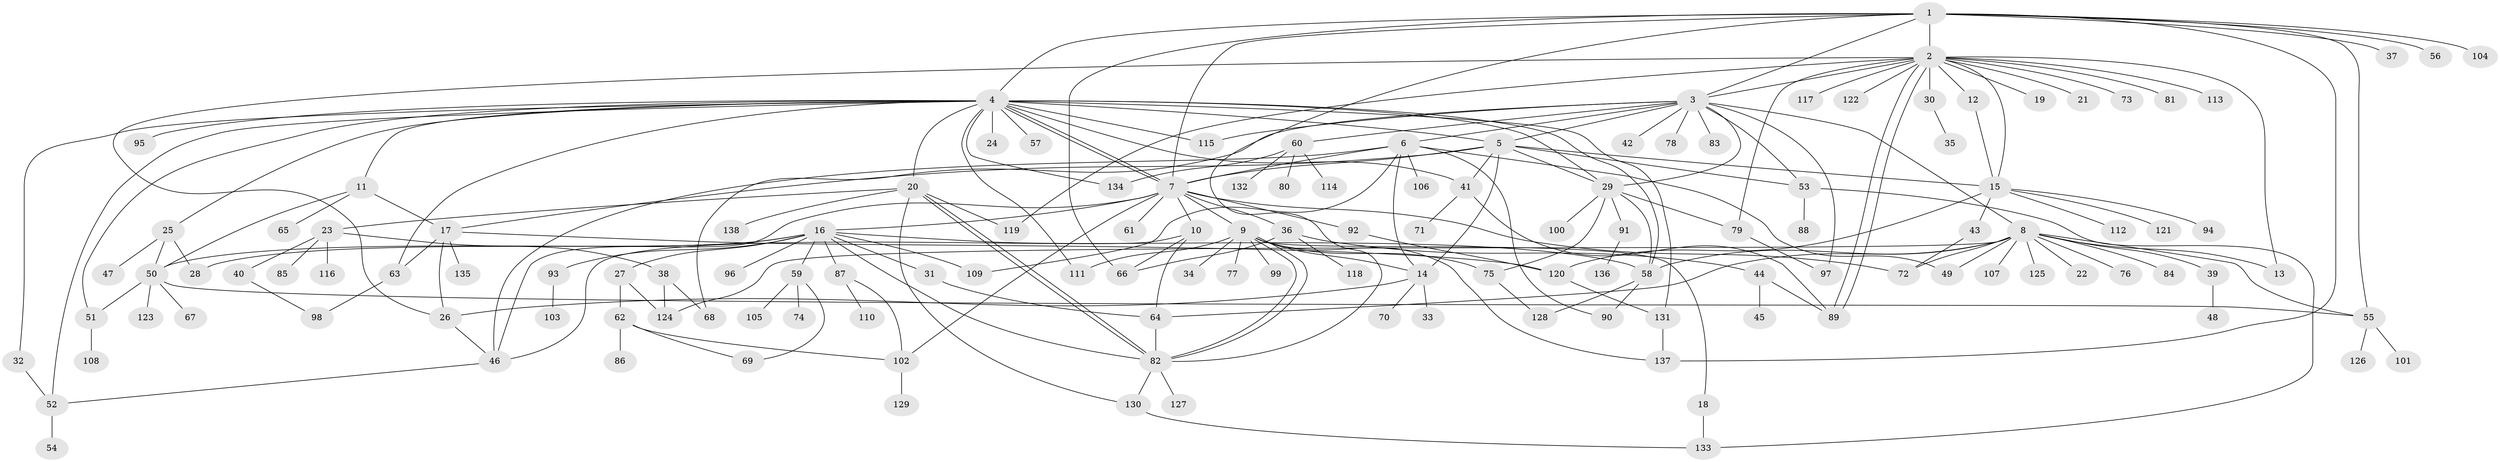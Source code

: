 // coarse degree distribution, {11: 0.010416666666666666, 13: 0.010416666666666666, 14: 0.020833333333333332, 20: 0.010416666666666666, 9: 0.010416666666666666, 8: 0.03125, 18: 0.010416666666666666, 10: 0.010416666666666666, 4: 0.07291666666666667, 2: 0.16666666666666666, 6: 0.041666666666666664, 12: 0.010416666666666666, 1: 0.4375, 7: 0.020833333333333332, 3: 0.10416666666666667, 5: 0.03125}
// Generated by graph-tools (version 1.1) at 2025/17/03/04/25 18:17:59]
// undirected, 138 vertices, 211 edges
graph export_dot {
graph [start="1"]
  node [color=gray90,style=filled];
  1;
  2;
  3;
  4;
  5;
  6;
  7;
  8;
  9;
  10;
  11;
  12;
  13;
  14;
  15;
  16;
  17;
  18;
  19;
  20;
  21;
  22;
  23;
  24;
  25;
  26;
  27;
  28;
  29;
  30;
  31;
  32;
  33;
  34;
  35;
  36;
  37;
  38;
  39;
  40;
  41;
  42;
  43;
  44;
  45;
  46;
  47;
  48;
  49;
  50;
  51;
  52;
  53;
  54;
  55;
  56;
  57;
  58;
  59;
  60;
  61;
  62;
  63;
  64;
  65;
  66;
  67;
  68;
  69;
  70;
  71;
  72;
  73;
  74;
  75;
  76;
  77;
  78;
  79;
  80;
  81;
  82;
  83;
  84;
  85;
  86;
  87;
  88;
  89;
  90;
  91;
  92;
  93;
  94;
  95;
  96;
  97;
  98;
  99;
  100;
  101;
  102;
  103;
  104;
  105;
  106;
  107;
  108;
  109;
  110;
  111;
  112;
  113;
  114;
  115;
  116;
  117;
  118;
  119;
  120;
  121;
  122;
  123;
  124;
  125;
  126;
  127;
  128;
  129;
  130;
  131;
  132;
  133;
  134;
  135;
  136;
  137;
  138;
  1 -- 2;
  1 -- 3;
  1 -- 4;
  1 -- 7;
  1 -- 37;
  1 -- 55;
  1 -- 56;
  1 -- 66;
  1 -- 82;
  1 -- 104;
  1 -- 137;
  2 -- 3;
  2 -- 12;
  2 -- 13;
  2 -- 15;
  2 -- 19;
  2 -- 21;
  2 -- 26;
  2 -- 30;
  2 -- 73;
  2 -- 79;
  2 -- 81;
  2 -- 89;
  2 -- 89;
  2 -- 113;
  2 -- 117;
  2 -- 119;
  2 -- 122;
  3 -- 5;
  3 -- 6;
  3 -- 8;
  3 -- 29;
  3 -- 42;
  3 -- 53;
  3 -- 60;
  3 -- 68;
  3 -- 78;
  3 -- 83;
  3 -- 97;
  3 -- 115;
  4 -- 5;
  4 -- 7;
  4 -- 7;
  4 -- 11;
  4 -- 20;
  4 -- 24;
  4 -- 25;
  4 -- 29;
  4 -- 32;
  4 -- 41;
  4 -- 51;
  4 -- 52;
  4 -- 57;
  4 -- 58;
  4 -- 63;
  4 -- 95;
  4 -- 111;
  4 -- 115;
  4 -- 131;
  4 -- 134;
  5 -- 7;
  5 -- 14;
  5 -- 15;
  5 -- 17;
  5 -- 29;
  5 -- 41;
  5 -- 53;
  6 -- 7;
  6 -- 14;
  6 -- 46;
  6 -- 49;
  6 -- 90;
  6 -- 106;
  6 -- 109;
  7 -- 9;
  7 -- 10;
  7 -- 16;
  7 -- 36;
  7 -- 46;
  7 -- 61;
  7 -- 72;
  7 -- 92;
  7 -- 102;
  8 -- 13;
  8 -- 22;
  8 -- 39;
  8 -- 49;
  8 -- 55;
  8 -- 58;
  8 -- 64;
  8 -- 72;
  8 -- 76;
  8 -- 84;
  8 -- 107;
  8 -- 124;
  8 -- 125;
  9 -- 14;
  9 -- 18;
  9 -- 34;
  9 -- 75;
  9 -- 77;
  9 -- 82;
  9 -- 82;
  9 -- 99;
  9 -- 111;
  9 -- 137;
  10 -- 46;
  10 -- 64;
  10 -- 66;
  11 -- 17;
  11 -- 50;
  11 -- 65;
  12 -- 15;
  14 -- 26;
  14 -- 33;
  14 -- 70;
  15 -- 43;
  15 -- 94;
  15 -- 112;
  15 -- 120;
  15 -- 121;
  16 -- 27;
  16 -- 28;
  16 -- 31;
  16 -- 50;
  16 -- 58;
  16 -- 59;
  16 -- 82;
  16 -- 87;
  16 -- 93;
  16 -- 96;
  16 -- 109;
  17 -- 26;
  17 -- 63;
  17 -- 120;
  17 -- 135;
  18 -- 133;
  20 -- 23;
  20 -- 82;
  20 -- 82;
  20 -- 119;
  20 -- 130;
  20 -- 138;
  23 -- 38;
  23 -- 40;
  23 -- 85;
  23 -- 116;
  25 -- 28;
  25 -- 47;
  25 -- 50;
  26 -- 46;
  27 -- 62;
  27 -- 124;
  29 -- 58;
  29 -- 75;
  29 -- 79;
  29 -- 91;
  29 -- 100;
  30 -- 35;
  31 -- 64;
  32 -- 52;
  36 -- 44;
  36 -- 66;
  36 -- 118;
  38 -- 68;
  38 -- 124;
  39 -- 48;
  40 -- 98;
  41 -- 71;
  41 -- 89;
  43 -- 72;
  44 -- 45;
  44 -- 89;
  46 -- 52;
  50 -- 51;
  50 -- 55;
  50 -- 67;
  50 -- 123;
  51 -- 108;
  52 -- 54;
  53 -- 88;
  53 -- 133;
  55 -- 101;
  55 -- 126;
  58 -- 90;
  58 -- 128;
  59 -- 69;
  59 -- 74;
  59 -- 105;
  60 -- 80;
  60 -- 114;
  60 -- 132;
  60 -- 134;
  62 -- 69;
  62 -- 86;
  62 -- 102;
  63 -- 98;
  64 -- 82;
  75 -- 128;
  79 -- 97;
  82 -- 127;
  82 -- 130;
  87 -- 102;
  87 -- 110;
  91 -- 136;
  92 -- 120;
  93 -- 103;
  102 -- 129;
  120 -- 131;
  130 -- 133;
  131 -- 137;
}
